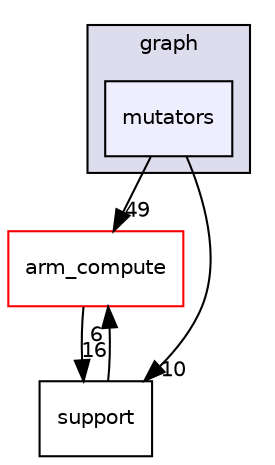 digraph "src/graph/mutators" {
  compound=true
  node [ fontsize="10", fontname="Helvetica"];
  edge [ labelfontsize="10", labelfontname="Helvetica"];
  subgraph clusterdir_d182250f0c231765fc862e69db210731 {
    graph [ bgcolor="#ddddee", pencolor="black", label="graph" fontname="Helvetica", fontsize="10", URL="dir_d182250f0c231765fc862e69db210731.xhtml"]
  dir_1b9e532a4c8623825d945e964c6e4c7f [shape=box, label="mutators", style="filled", fillcolor="#eeeeff", pencolor="black", URL="dir_1b9e532a4c8623825d945e964c6e4c7f.xhtml"];
  }
  dir_214608ef36d61442cb2b0c1c4e9a7def [shape=box label="arm_compute" fillcolor="white" style="filled" color="red" URL="dir_214608ef36d61442cb2b0c1c4e9a7def.xhtml"];
  dir_5815af820a9cc9481f1d0990a0d60286 [shape=box label="support" URL="dir_5815af820a9cc9481f1d0990a0d60286.xhtml"];
  dir_214608ef36d61442cb2b0c1c4e9a7def->dir_5815af820a9cc9481f1d0990a0d60286 [headlabel="16", labeldistance=1.5 headhref="dir_000000_000031.xhtml"];
  dir_1b9e532a4c8623825d945e964c6e4c7f->dir_214608ef36d61442cb2b0c1c4e9a7def [headlabel="49", labeldistance=1.5 headhref="dir_000530_000000.xhtml"];
  dir_1b9e532a4c8623825d945e964c6e4c7f->dir_5815af820a9cc9481f1d0990a0d60286 [headlabel="10", labeldistance=1.5 headhref="dir_000530_000031.xhtml"];
  dir_5815af820a9cc9481f1d0990a0d60286->dir_214608ef36d61442cb2b0c1c4e9a7def [headlabel="6", labeldistance=1.5 headhref="dir_000031_000000.xhtml"];
}
